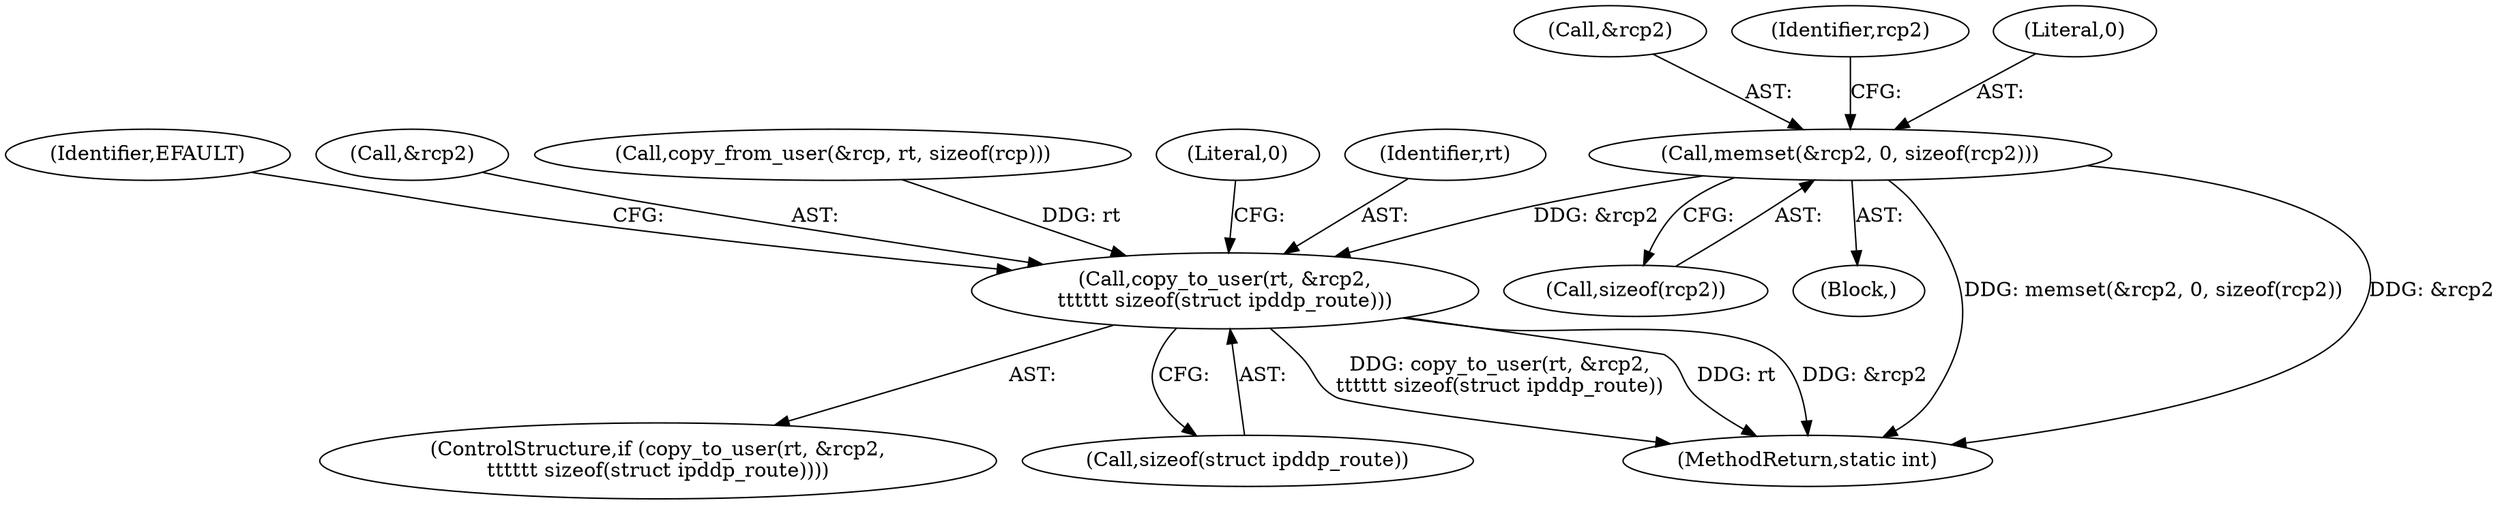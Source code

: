 digraph "0_linux_9824dfae5741275473a23a7ed5756c7b6efacc9d@API" {
"1000151" [label="(Call,memset(&rcp2, 0, sizeof(rcp2)))"];
"1000185" [label="(Call,copy_to_user(rt, &rcp2,\n\t\t\t\t\t\t sizeof(struct ipddp_route)))"];
"1000152" [label="(Call,&rcp2)"];
"1000185" [label="(Call,copy_to_user(rt, &rcp2,\n\t\t\t\t\t\t sizeof(struct ipddp_route)))"];
"1000193" [label="(Identifier,EFAULT)"];
"1000155" [label="(Call,sizeof(rcp2))"];
"1000150" [label="(Block,)"];
"1000187" [label="(Call,&rcp2)"];
"1000122" [label="(Call,copy_from_user(&rcp, rt, sizeof(rcp)))"];
"1000184" [label="(ControlStructure,if (copy_to_user(rt, &rcp2,\n\t\t\t\t\t\t sizeof(struct ipddp_route))))"];
"1000189" [label="(Call,sizeof(struct ipddp_route))"];
"1000195" [label="(Literal,0)"];
"1000159" [label="(Identifier,rcp2)"];
"1000209" [label="(MethodReturn,static int)"];
"1000154" [label="(Literal,0)"];
"1000186" [label="(Identifier,rt)"];
"1000151" [label="(Call,memset(&rcp2, 0, sizeof(rcp2)))"];
"1000151" -> "1000150"  [label="AST: "];
"1000151" -> "1000155"  [label="CFG: "];
"1000152" -> "1000151"  [label="AST: "];
"1000154" -> "1000151"  [label="AST: "];
"1000155" -> "1000151"  [label="AST: "];
"1000159" -> "1000151"  [label="CFG: "];
"1000151" -> "1000209"  [label="DDG: memset(&rcp2, 0, sizeof(rcp2))"];
"1000151" -> "1000209"  [label="DDG: &rcp2"];
"1000151" -> "1000185"  [label="DDG: &rcp2"];
"1000185" -> "1000184"  [label="AST: "];
"1000185" -> "1000189"  [label="CFG: "];
"1000186" -> "1000185"  [label="AST: "];
"1000187" -> "1000185"  [label="AST: "];
"1000189" -> "1000185"  [label="AST: "];
"1000193" -> "1000185"  [label="CFG: "];
"1000195" -> "1000185"  [label="CFG: "];
"1000185" -> "1000209"  [label="DDG: copy_to_user(rt, &rcp2,\n\t\t\t\t\t\t sizeof(struct ipddp_route))"];
"1000185" -> "1000209"  [label="DDG: rt"];
"1000185" -> "1000209"  [label="DDG: &rcp2"];
"1000122" -> "1000185"  [label="DDG: rt"];
}

